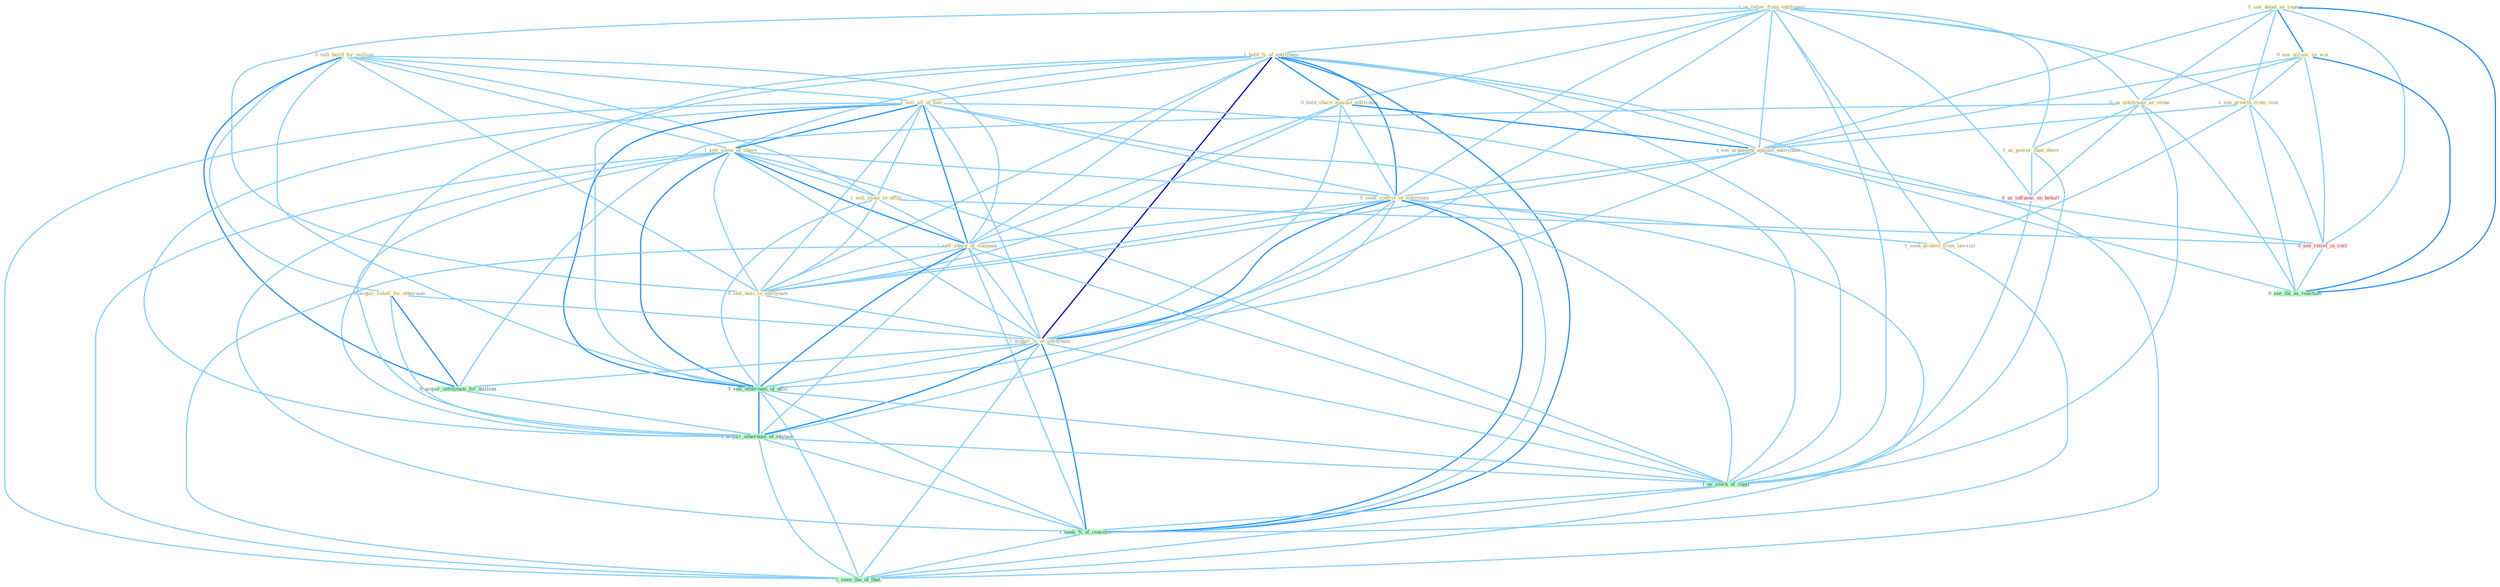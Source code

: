 Graph G{ 
    node
    [shape=polygon,style=filled,width=.5,height=.06,color="#BDFCC9",fixedsize=true,fontsize=4,
    fontcolor="#2f4f4f"];
    {node
    [color="#ffffe0", fontcolor="#8b7d6b"] "1_us_letter_from_entitynam " "0_see_debat_as_repeat " "1_hold_%_of_entitynam " "0_hold_share_against_entitynam " "0_see_allianc_as_wai " "0_sell_build_for_million " "1_sell_all_of_busi " "1_see_growth_from_coat " "1_sell_some_of_share " "1_see_argument_against_entitynam " "0_seek_control_of_entitynam " "1_sell_stake_in_affili " "1_sell_share_of_compani " "0_sell_busi_to_entitynam " "0_us_entitynam_as_stone " "0_acquir_retail_for_othernum " "1_us_power_than_those " "1_acquir_%_of_entitynam " "1_seek_protect_from_lawsuit "}
{node [color="#fff0f5", fontcolor="#b22222"] "0_us_influenc_on_behalf " "0_see_relief_in_cost "}
edge [color="#B0E2FF"];

	"1_us_letter_from_entitynam " -- "1_hold_%_of_entitynam " [w="1", color="#87cefa" ];
	"1_us_letter_from_entitynam " -- "0_hold_share_against_entitynam " [w="1", color="#87cefa" ];
	"1_us_letter_from_entitynam " -- "1_see_growth_from_coat " [w="1", color="#87cefa" ];
	"1_us_letter_from_entitynam " -- "1_see_argument_against_entitynam " [w="1", color="#87cefa" ];
	"1_us_letter_from_entitynam " -- "0_seek_control_of_entitynam " [w="1", color="#87cefa" ];
	"1_us_letter_from_entitynam " -- "0_sell_busi_to_entitynam " [w="1", color="#87cefa" ];
	"1_us_letter_from_entitynam " -- "0_us_entitynam_as_stone " [w="1", color="#87cefa" ];
	"1_us_letter_from_entitynam " -- "1_us_power_than_those " [w="1", color="#87cefa" ];
	"1_us_letter_from_entitynam " -- "1_acquir_%_of_entitynam " [w="1", color="#87cefa" ];
	"1_us_letter_from_entitynam " -- "1_seek_protect_from_lawsuit " [w="1", color="#87cefa" ];
	"1_us_letter_from_entitynam " -- "0_us_influenc_on_behalf " [w="1", color="#87cefa" ];
	"1_us_letter_from_entitynam " -- "1_us_stock_of_capit " [w="1", color="#87cefa" ];
	"0_see_debat_as_repeat " -- "0_see_allianc_as_wai " [w="2", color="#1e90ff" , len=0.8];
	"0_see_debat_as_repeat " -- "1_see_growth_from_coat " [w="1", color="#87cefa" ];
	"0_see_debat_as_repeat " -- "1_see_argument_against_entitynam " [w="1", color="#87cefa" ];
	"0_see_debat_as_repeat " -- "0_us_entitynam_as_stone " [w="1", color="#87cefa" ];
	"0_see_debat_as_repeat " -- "0_see_relief_in_cost " [w="1", color="#87cefa" ];
	"0_see_debat_as_repeat " -- "0_see_thi_as_reaction " [w="2", color="#1e90ff" , len=0.8];
	"1_hold_%_of_entitynam " -- "0_hold_share_against_entitynam " [w="2", color="#1e90ff" , len=0.8];
	"1_hold_%_of_entitynam " -- "1_sell_all_of_busi " [w="1", color="#87cefa" ];
	"1_hold_%_of_entitynam " -- "1_sell_some_of_share " [w="1", color="#87cefa" ];
	"1_hold_%_of_entitynam " -- "1_see_argument_against_entitynam " [w="1", color="#87cefa" ];
	"1_hold_%_of_entitynam " -- "0_seek_control_of_entitynam " [w="2", color="#1e90ff" , len=0.8];
	"1_hold_%_of_entitynam " -- "1_sell_share_of_compani " [w="1", color="#87cefa" ];
	"1_hold_%_of_entitynam " -- "0_sell_busi_to_entitynam " [w="1", color="#87cefa" ];
	"1_hold_%_of_entitynam " -- "1_acquir_%_of_entitynam " [w="3", color="#0000cd" , len=0.6];
	"1_hold_%_of_entitynam " -- "1_sell_othernum_of_offic " [w="1", color="#87cefa" ];
	"1_hold_%_of_entitynam " -- "1_acquir_othernum_of_restaur " [w="1", color="#87cefa" ];
	"1_hold_%_of_entitynam " -- "1_us_stock_of_capit " [w="1", color="#87cefa" ];
	"1_hold_%_of_entitynam " -- "1_seek_%_of_concern " [w="2", color="#1e90ff" , len=0.8];
	"1_hold_%_of_entitynam " -- "1_seen_the_of_that " [w="1", color="#87cefa" ];
	"0_hold_share_against_entitynam " -- "1_see_argument_against_entitynam " [w="2", color="#1e90ff" , len=0.8];
	"0_hold_share_against_entitynam " -- "0_seek_control_of_entitynam " [w="1", color="#87cefa" ];
	"0_hold_share_against_entitynam " -- "1_sell_share_of_compani " [w="1", color="#87cefa" ];
	"0_hold_share_against_entitynam " -- "0_sell_busi_to_entitynam " [w="1", color="#87cefa" ];
	"0_hold_share_against_entitynam " -- "1_acquir_%_of_entitynam " [w="1", color="#87cefa" ];
	"0_see_allianc_as_wai " -- "1_see_growth_from_coat " [w="1", color="#87cefa" ];
	"0_see_allianc_as_wai " -- "1_see_argument_against_entitynam " [w="1", color="#87cefa" ];
	"0_see_allianc_as_wai " -- "0_us_entitynam_as_stone " [w="1", color="#87cefa" ];
	"0_see_allianc_as_wai " -- "0_see_relief_in_cost " [w="1", color="#87cefa" ];
	"0_see_allianc_as_wai " -- "0_see_thi_as_reaction " [w="2", color="#1e90ff" , len=0.8];
	"0_sell_build_for_million " -- "1_sell_all_of_busi " [w="1", color="#87cefa" ];
	"0_sell_build_for_million " -- "1_sell_some_of_share " [w="1", color="#87cefa" ];
	"0_sell_build_for_million " -- "1_sell_stake_in_affili " [w="1", color="#87cefa" ];
	"0_sell_build_for_million " -- "1_sell_share_of_compani " [w="1", color="#87cefa" ];
	"0_sell_build_for_million " -- "0_sell_busi_to_entitynam " [w="1", color="#87cefa" ];
	"0_sell_build_for_million " -- "0_acquir_retail_for_othernum " [w="1", color="#87cefa" ];
	"0_sell_build_for_million " -- "0_acquir_entitynam_for_million " [w="2", color="#1e90ff" , len=0.8];
	"0_sell_build_for_million " -- "1_sell_othernum_of_offic " [w="1", color="#87cefa" ];
	"1_sell_all_of_busi " -- "1_sell_some_of_share " [w="2", color="#1e90ff" , len=0.8];
	"1_sell_all_of_busi " -- "0_seek_control_of_entitynam " [w="1", color="#87cefa" ];
	"1_sell_all_of_busi " -- "1_sell_stake_in_affili " [w="1", color="#87cefa" ];
	"1_sell_all_of_busi " -- "1_sell_share_of_compani " [w="2", color="#1e90ff" , len=0.8];
	"1_sell_all_of_busi " -- "0_sell_busi_to_entitynam " [w="1", color="#87cefa" ];
	"1_sell_all_of_busi " -- "1_acquir_%_of_entitynam " [w="1", color="#87cefa" ];
	"1_sell_all_of_busi " -- "1_sell_othernum_of_offic " [w="2", color="#1e90ff" , len=0.8];
	"1_sell_all_of_busi " -- "1_acquir_othernum_of_restaur " [w="1", color="#87cefa" ];
	"1_sell_all_of_busi " -- "1_us_stock_of_capit " [w="1", color="#87cefa" ];
	"1_sell_all_of_busi " -- "1_seek_%_of_concern " [w="1", color="#87cefa" ];
	"1_sell_all_of_busi " -- "1_seen_the_of_that " [w="1", color="#87cefa" ];
	"1_see_growth_from_coat " -- "1_see_argument_against_entitynam " [w="1", color="#87cefa" ];
	"1_see_growth_from_coat " -- "1_seek_protect_from_lawsuit " [w="1", color="#87cefa" ];
	"1_see_growth_from_coat " -- "0_see_relief_in_cost " [w="1", color="#87cefa" ];
	"1_see_growth_from_coat " -- "0_see_thi_as_reaction " [w="1", color="#87cefa" ];
	"1_sell_some_of_share " -- "0_seek_control_of_entitynam " [w="1", color="#87cefa" ];
	"1_sell_some_of_share " -- "1_sell_stake_in_affili " [w="1", color="#87cefa" ];
	"1_sell_some_of_share " -- "1_sell_share_of_compani " [w="2", color="#1e90ff" , len=0.8];
	"1_sell_some_of_share " -- "0_sell_busi_to_entitynam " [w="1", color="#87cefa" ];
	"1_sell_some_of_share " -- "1_acquir_%_of_entitynam " [w="1", color="#87cefa" ];
	"1_sell_some_of_share " -- "1_sell_othernum_of_offic " [w="2", color="#1e90ff" , len=0.8];
	"1_sell_some_of_share " -- "1_acquir_othernum_of_restaur " [w="1", color="#87cefa" ];
	"1_sell_some_of_share " -- "1_us_stock_of_capit " [w="1", color="#87cefa" ];
	"1_sell_some_of_share " -- "1_seek_%_of_concern " [w="1", color="#87cefa" ];
	"1_sell_some_of_share " -- "1_seen_the_of_that " [w="1", color="#87cefa" ];
	"1_see_argument_against_entitynam " -- "0_seek_control_of_entitynam " [w="1", color="#87cefa" ];
	"1_see_argument_against_entitynam " -- "0_sell_busi_to_entitynam " [w="1", color="#87cefa" ];
	"1_see_argument_against_entitynam " -- "1_acquir_%_of_entitynam " [w="1", color="#87cefa" ];
	"1_see_argument_against_entitynam " -- "0_see_relief_in_cost " [w="1", color="#87cefa" ];
	"1_see_argument_against_entitynam " -- "0_see_thi_as_reaction " [w="1", color="#87cefa" ];
	"0_seek_control_of_entitynam " -- "1_sell_share_of_compani " [w="1", color="#87cefa" ];
	"0_seek_control_of_entitynam " -- "0_sell_busi_to_entitynam " [w="1", color="#87cefa" ];
	"0_seek_control_of_entitynam " -- "1_acquir_%_of_entitynam " [w="2", color="#1e90ff" , len=0.8];
	"0_seek_control_of_entitynam " -- "1_seek_protect_from_lawsuit " [w="1", color="#87cefa" ];
	"0_seek_control_of_entitynam " -- "1_sell_othernum_of_offic " [w="1", color="#87cefa" ];
	"0_seek_control_of_entitynam " -- "1_acquir_othernum_of_restaur " [w="1", color="#87cefa" ];
	"0_seek_control_of_entitynam " -- "1_us_stock_of_capit " [w="1", color="#87cefa" ];
	"0_seek_control_of_entitynam " -- "1_seek_%_of_concern " [w="2", color="#1e90ff" , len=0.8];
	"0_seek_control_of_entitynam " -- "1_seen_the_of_that " [w="1", color="#87cefa" ];
	"1_sell_stake_in_affili " -- "1_sell_share_of_compani " [w="1", color="#87cefa" ];
	"1_sell_stake_in_affili " -- "0_sell_busi_to_entitynam " [w="1", color="#87cefa" ];
	"1_sell_stake_in_affili " -- "1_sell_othernum_of_offic " [w="1", color="#87cefa" ];
	"1_sell_stake_in_affili " -- "0_see_relief_in_cost " [w="1", color="#87cefa" ];
	"1_sell_share_of_compani " -- "0_sell_busi_to_entitynam " [w="1", color="#87cefa" ];
	"1_sell_share_of_compani " -- "1_acquir_%_of_entitynam " [w="1", color="#87cefa" ];
	"1_sell_share_of_compani " -- "1_sell_othernum_of_offic " [w="2", color="#1e90ff" , len=0.8];
	"1_sell_share_of_compani " -- "1_acquir_othernum_of_restaur " [w="1", color="#87cefa" ];
	"1_sell_share_of_compani " -- "1_us_stock_of_capit " [w="1", color="#87cefa" ];
	"1_sell_share_of_compani " -- "1_seek_%_of_concern " [w="1", color="#87cefa" ];
	"1_sell_share_of_compani " -- "1_seen_the_of_that " [w="1", color="#87cefa" ];
	"0_sell_busi_to_entitynam " -- "1_acquir_%_of_entitynam " [w="1", color="#87cefa" ];
	"0_sell_busi_to_entitynam " -- "1_sell_othernum_of_offic " [w="1", color="#87cefa" ];
	"0_us_entitynam_as_stone " -- "1_us_power_than_those " [w="1", color="#87cefa" ];
	"0_us_entitynam_as_stone " -- "0_acquir_entitynam_for_million " [w="1", color="#87cefa" ];
	"0_us_entitynam_as_stone " -- "0_us_influenc_on_behalf " [w="1", color="#87cefa" ];
	"0_us_entitynam_as_stone " -- "0_see_thi_as_reaction " [w="1", color="#87cefa" ];
	"0_us_entitynam_as_stone " -- "1_us_stock_of_capit " [w="1", color="#87cefa" ];
	"0_acquir_retail_for_othernum " -- "1_acquir_%_of_entitynam " [w="1", color="#87cefa" ];
	"0_acquir_retail_for_othernum " -- "0_acquir_entitynam_for_million " [w="2", color="#1e90ff" , len=0.8];
	"0_acquir_retail_for_othernum " -- "1_acquir_othernum_of_restaur " [w="1", color="#87cefa" ];
	"1_us_power_than_those " -- "0_us_influenc_on_behalf " [w="1", color="#87cefa" ];
	"1_us_power_than_those " -- "1_us_stock_of_capit " [w="1", color="#87cefa" ];
	"1_acquir_%_of_entitynam " -- "0_acquir_entitynam_for_million " [w="1", color="#87cefa" ];
	"1_acquir_%_of_entitynam " -- "1_sell_othernum_of_offic " [w="1", color="#87cefa" ];
	"1_acquir_%_of_entitynam " -- "1_acquir_othernum_of_restaur " [w="2", color="#1e90ff" , len=0.8];
	"1_acquir_%_of_entitynam " -- "1_us_stock_of_capit " [w="1", color="#87cefa" ];
	"1_acquir_%_of_entitynam " -- "1_seek_%_of_concern " [w="2", color="#1e90ff" , len=0.8];
	"1_acquir_%_of_entitynam " -- "1_seen_the_of_that " [w="1", color="#87cefa" ];
	"1_seek_protect_from_lawsuit " -- "1_seek_%_of_concern " [w="1", color="#87cefa" ];
	"0_acquir_entitynam_for_million " -- "1_acquir_othernum_of_restaur " [w="1", color="#87cefa" ];
	"1_sell_othernum_of_offic " -- "1_acquir_othernum_of_restaur " [w="2", color="#1e90ff" , len=0.8];
	"1_sell_othernum_of_offic " -- "1_us_stock_of_capit " [w="1", color="#87cefa" ];
	"1_sell_othernum_of_offic " -- "1_seek_%_of_concern " [w="1", color="#87cefa" ];
	"1_sell_othernum_of_offic " -- "1_seen_the_of_that " [w="1", color="#87cefa" ];
	"0_us_influenc_on_behalf " -- "1_us_stock_of_capit " [w="1", color="#87cefa" ];
	"0_see_relief_in_cost " -- "0_see_thi_as_reaction " [w="1", color="#87cefa" ];
	"1_acquir_othernum_of_restaur " -- "1_us_stock_of_capit " [w="1", color="#87cefa" ];
	"1_acquir_othernum_of_restaur " -- "1_seek_%_of_concern " [w="1", color="#87cefa" ];
	"1_acquir_othernum_of_restaur " -- "1_seen_the_of_that " [w="1", color="#87cefa" ];
	"1_us_stock_of_capit " -- "1_seek_%_of_concern " [w="1", color="#87cefa" ];
	"1_us_stock_of_capit " -- "1_seen_the_of_that " [w="1", color="#87cefa" ];
	"1_seek_%_of_concern " -- "1_seen_the_of_that " [w="1", color="#87cefa" ];
}